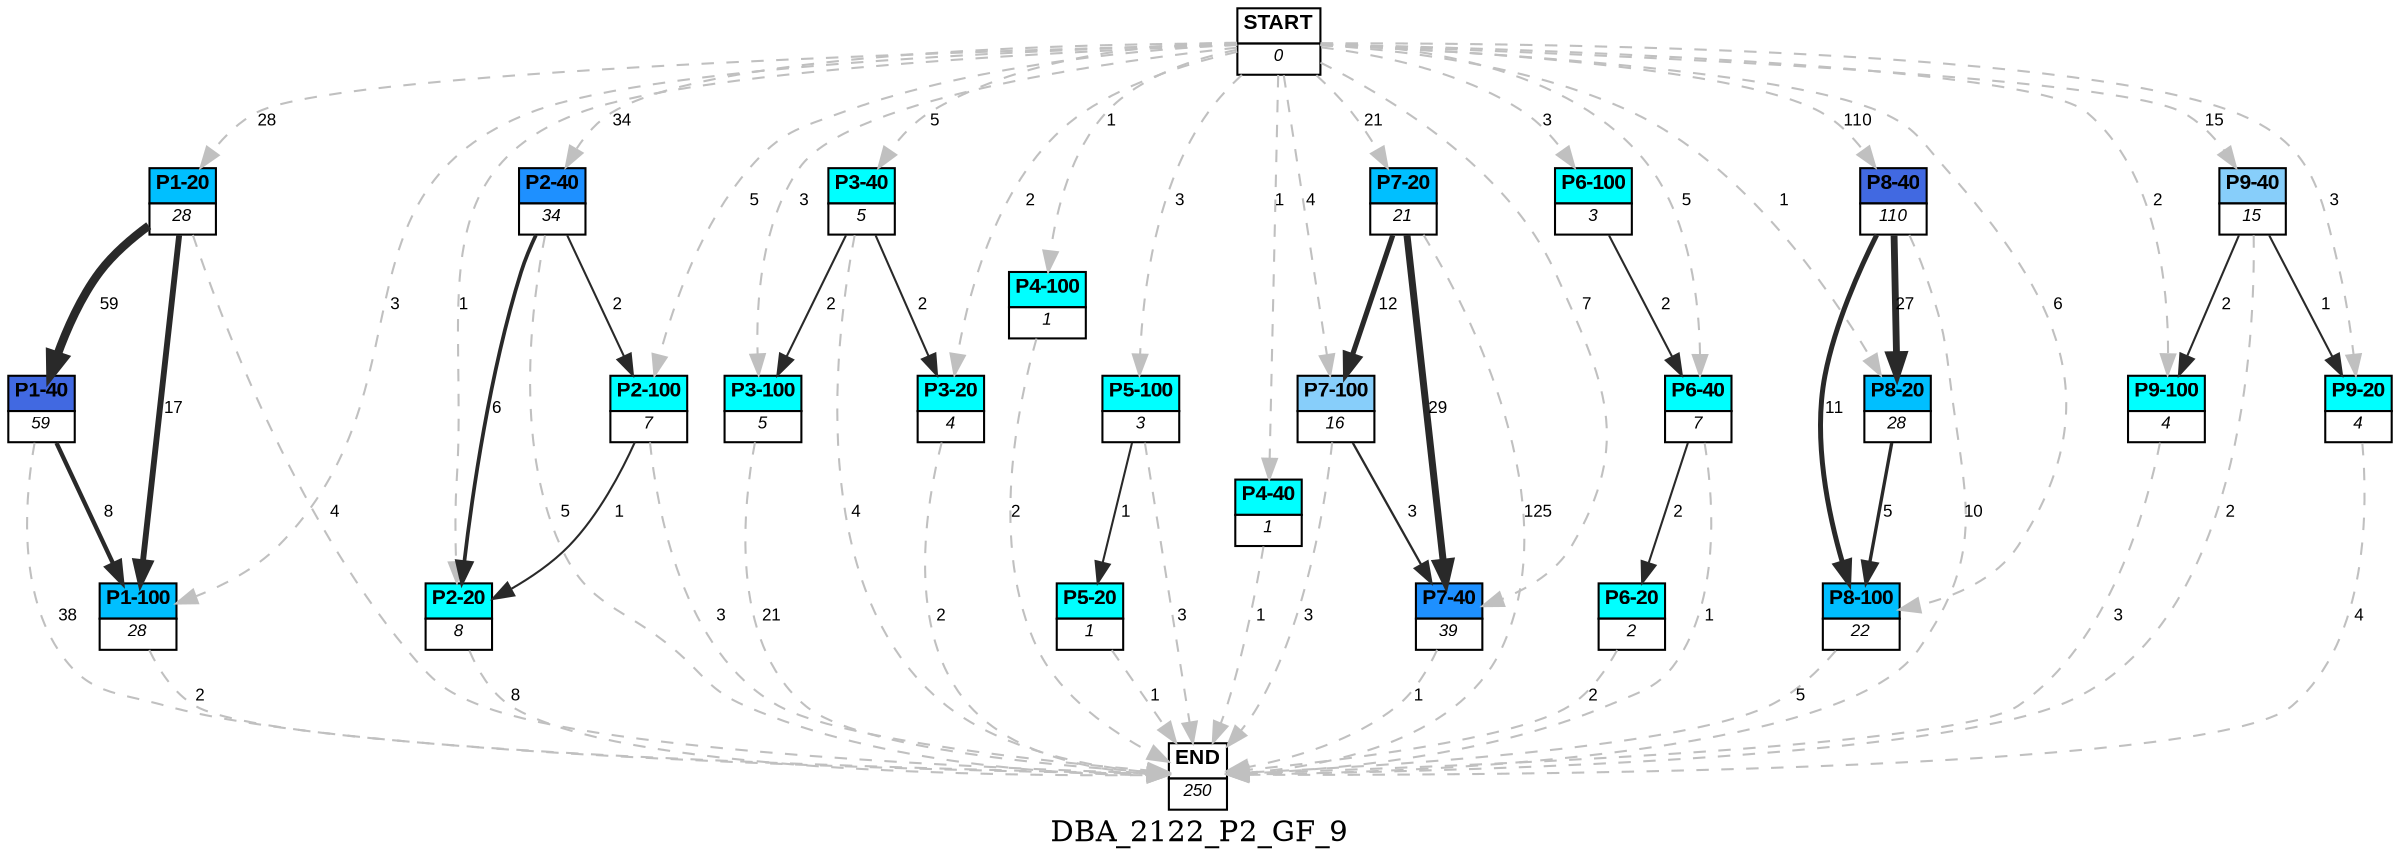digraph DBA_2122_P2_GF_9 {
	label=DBA_2122_P2_GF_9;
	dpi = 150
	size="16,11!";
	margin = 0;
"START" [shape=plain, label=<<table border="0" cellborder="1" cellspacing="0"><tr><td bgcolor="white"><FONT face="Arial" POINT-SIZE="10"><b>START</b></FONT></td></tr><tr><td bgcolor="white"><FONT face="Arial" POINT-SIZE="8"><i>0</i></FONT></td></tr></table>>]

"P1-20" [shape=plain, label=<<table border="0" cellborder="1" cellspacing="0"><tr><td bgcolor="deepskyblue"><FONT face="Arial" POINT-SIZE="10"><b>P1-20</b></FONT></td></tr><tr><td bgcolor="white"><FONT face="Arial" POINT-SIZE="8"><i>28</i></FONT></td></tr></table>>]

"P1-40" [shape=plain, label=<<table border="0" cellborder="1" cellspacing="0"><tr><td bgcolor="royalblue"><FONT face="Arial" POINT-SIZE="10"><b>P1-40</b></FONT></td></tr><tr><td bgcolor="white"><FONT face="Arial" POINT-SIZE="8"><i>59</i></FONT></td></tr></table>>]

"P1-100" [shape=plain, label=<<table border="0" cellborder="1" cellspacing="0"><tr><td bgcolor="deepskyblue"><FONT face="Arial" POINT-SIZE="10"><b>P1-100</b></FONT></td></tr><tr><td bgcolor="white"><FONT face="Arial" POINT-SIZE="8"><i>28</i></FONT></td></tr></table>>]

"P2-40" [shape=plain, label=<<table border="0" cellborder="1" cellspacing="0"><tr><td bgcolor="dodgerblue"><FONT face="Arial" POINT-SIZE="10"><b>P2-40</b></FONT></td></tr><tr><td bgcolor="white"><FONT face="Arial" POINT-SIZE="8"><i>34</i></FONT></td></tr></table>>]

"P2-20" [shape=plain, label=<<table border="0" cellborder="1" cellspacing="0"><tr><td bgcolor="aqua"><FONT face="Arial" POINT-SIZE="10"><b>P2-20</b></FONT></td></tr><tr><td bgcolor="white"><FONT face="Arial" POINT-SIZE="8"><i>8</i></FONT></td></tr></table>>]

"P3-40" [shape=plain, label=<<table border="0" cellborder="1" cellspacing="0"><tr><td bgcolor="aqua"><FONT face="Arial" POINT-SIZE="10"><b>P3-40</b></FONT></td></tr><tr><td bgcolor="white"><FONT face="Arial" POINT-SIZE="8"><i>5</i></FONT></td></tr></table>>]

"P3-20" [shape=plain, label=<<table border="0" cellborder="1" cellspacing="0"><tr><td bgcolor="aqua"><FONT face="Arial" POINT-SIZE="10"><b>P3-20</b></FONT></td></tr><tr><td bgcolor="white"><FONT face="Arial" POINT-SIZE="8"><i>4</i></FONT></td></tr></table>>]

"P3-100" [shape=plain, label=<<table border="0" cellborder="1" cellspacing="0"><tr><td bgcolor="aqua"><FONT face="Arial" POINT-SIZE="10"><b>P3-100</b></FONT></td></tr><tr><td bgcolor="white"><FONT face="Arial" POINT-SIZE="8"><i>5</i></FONT></td></tr></table>>]

"P2-100" [shape=plain, label=<<table border="0" cellborder="1" cellspacing="0"><tr><td bgcolor="aqua"><FONT face="Arial" POINT-SIZE="10"><b>P2-100</b></FONT></td></tr><tr><td bgcolor="white"><FONT face="Arial" POINT-SIZE="8"><i>7</i></FONT></td></tr></table>>]

"P4-100" [shape=plain, label=<<table border="0" cellborder="1" cellspacing="0"><tr><td bgcolor="aqua"><FONT face="Arial" POINT-SIZE="10"><b>P4-100</b></FONT></td></tr><tr><td bgcolor="white"><FONT face="Arial" POINT-SIZE="8"><i>1</i></FONT></td></tr></table>>]

"P5-100" [shape=plain, label=<<table border="0" cellborder="1" cellspacing="0"><tr><td bgcolor="aqua"><FONT face="Arial" POINT-SIZE="10"><b>P5-100</b></FONT></td></tr><tr><td bgcolor="white"><FONT face="Arial" POINT-SIZE="8"><i>3</i></FONT></td></tr></table>>]

"P7-20" [shape=plain, label=<<table border="0" cellborder="1" cellspacing="0"><tr><td bgcolor="deepskyblue"><FONT face="Arial" POINT-SIZE="10"><b>P7-20</b></FONT></td></tr><tr><td bgcolor="white"><FONT face="Arial" POINT-SIZE="8"><i>21</i></FONT></td></tr></table>>]

"P4-40" [shape=plain, label=<<table border="0" cellborder="1" cellspacing="0"><tr><td bgcolor="aqua"><FONT face="Arial" POINT-SIZE="10"><b>P4-40</b></FONT></td></tr><tr><td bgcolor="white"><FONT face="Arial" POINT-SIZE="8"><i>1</i></FONT></td></tr></table>>]

"P5-20" [shape=plain, label=<<table border="0" cellborder="1" cellspacing="0"><tr><td bgcolor="aqua"><FONT face="Arial" POINT-SIZE="10"><b>P5-20</b></FONT></td></tr><tr><td bgcolor="white"><FONT face="Arial" POINT-SIZE="8"><i>1</i></FONT></td></tr></table>>]

"P6-100" [shape=plain, label=<<table border="0" cellborder="1" cellspacing="0"><tr><td bgcolor="aqua"><FONT face="Arial" POINT-SIZE="10"><b>P6-100</b></FONT></td></tr><tr><td bgcolor="white"><FONT face="Arial" POINT-SIZE="8"><i>3</i></FONT></td></tr></table>>]

"P6-40" [shape=plain, label=<<table border="0" cellborder="1" cellspacing="0"><tr><td bgcolor="aqua"><FONT face="Arial" POINT-SIZE="10"><b>P6-40</b></FONT></td></tr><tr><td bgcolor="white"><FONT face="Arial" POINT-SIZE="8"><i>7</i></FONT></td></tr></table>>]

"P6-20" [shape=plain, label=<<table border="0" cellborder="1" cellspacing="0"><tr><td bgcolor="aqua"><FONT face="Arial" POINT-SIZE="10"><b>P6-20</b></FONT></td></tr><tr><td bgcolor="white"><FONT face="Arial" POINT-SIZE="8"><i>2</i></FONT></td></tr></table>>]

"P7-100" [shape=plain, label=<<table border="0" cellborder="1" cellspacing="0"><tr><td bgcolor="lightskyblue"><FONT face="Arial" POINT-SIZE="10"><b>P7-100</b></FONT></td></tr><tr><td bgcolor="white"><FONT face="Arial" POINT-SIZE="8"><i>16</i></FONT></td></tr></table>>]

"P8-40" [shape=plain, label=<<table border="0" cellborder="1" cellspacing="0"><tr><td bgcolor="royalblue"><FONT face="Arial" POINT-SIZE="10"><b>P8-40</b></FONT></td></tr><tr><td bgcolor="white"><FONT face="Arial" POINT-SIZE="8"><i>110</i></FONT></td></tr></table>>]

"P8-20" [shape=plain, label=<<table border="0" cellborder="1" cellspacing="0"><tr><td bgcolor="deepskyblue"><FONT face="Arial" POINT-SIZE="10"><b>P8-20</b></FONT></td></tr><tr><td bgcolor="white"><FONT face="Arial" POINT-SIZE="8"><i>28</i></FONT></td></tr></table>>]

"P8-100" [shape=plain, label=<<table border="0" cellborder="1" cellspacing="0"><tr><td bgcolor="deepskyblue"><FONT face="Arial" POINT-SIZE="10"><b>P8-100</b></FONT></td></tr><tr><td bgcolor="white"><FONT face="Arial" POINT-SIZE="8"><i>22</i></FONT></td></tr></table>>]

"P7-40" [shape=plain, label=<<table border="0" cellborder="1" cellspacing="0"><tr><td bgcolor="dodgerblue"><FONT face="Arial" POINT-SIZE="10"><b>P7-40</b></FONT></td></tr><tr><td bgcolor="white"><FONT face="Arial" POINT-SIZE="8"><i>39</i></FONT></td></tr></table>>]

"P9-40" [shape=plain, label=<<table border="0" cellborder="1" cellspacing="0"><tr><td bgcolor="lightskyblue"><FONT face="Arial" POINT-SIZE="10"><b>P9-40</b></FONT></td></tr><tr><td bgcolor="white"><FONT face="Arial" POINT-SIZE="8"><i>15</i></FONT></td></tr></table>>]

"P9-20" [shape=plain, label=<<table border="0" cellborder="1" cellspacing="0"><tr><td bgcolor="aqua"><FONT face="Arial" POINT-SIZE="10"><b>P9-20</b></FONT></td></tr><tr><td bgcolor="white"><FONT face="Arial" POINT-SIZE="8"><i>4</i></FONT></td></tr></table>>]

"P9-100" [shape=plain, label=<<table border="0" cellborder="1" cellspacing="0"><tr><td bgcolor="aqua"><FONT face="Arial" POINT-SIZE="10"><b>P9-100</b></FONT></td></tr><tr><td bgcolor="white"><FONT face="Arial" POINT-SIZE="8"><i>4</i></FONT></td></tr></table>>]

"END" [shape=plain, label=<<table border="0" cellborder="1" cellspacing="0"><tr><td bgcolor="white"><FONT face="Arial" POINT-SIZE="10"><b>END</b></FONT></td></tr><tr><td bgcolor="white"><FONT face="Arial" POINT-SIZE="8"><i>250</i></FONT></td></tr></table>>]

"START" -> "P1-20" [ style = dashed color=grey label ="28" labelfloat=false fontname="Arial" fontsize=8]

"START" -> "P1-100" [ style = dashed color=grey label ="3" labelfloat=false fontname="Arial" fontsize=8]

"START" -> "P2-40" [ style = dashed color=grey label ="34" labelfloat=false fontname="Arial" fontsize=8]

"START" -> "P2-20" [ style = dashed color=grey label ="1" labelfloat=false fontname="Arial" fontsize=8]

"START" -> "P3-40" [ style = dashed color=grey label ="5" labelfloat=false fontname="Arial" fontsize=8]

"START" -> "P3-20" [ style = dashed color=grey label ="2" labelfloat=false fontname="Arial" fontsize=8]

"START" -> "P3-100" [ style = dashed color=grey label ="3" labelfloat=false fontname="Arial" fontsize=8]

"START" -> "P2-100" [ style = dashed color=grey label ="5" labelfloat=false fontname="Arial" fontsize=8]

"START" -> "P4-100" [ style = dashed color=grey label ="1" labelfloat=false fontname="Arial" fontsize=8]

"START" -> "P5-100" [ style = dashed color=grey label ="3" labelfloat=false fontname="Arial" fontsize=8]

"START" -> "P7-20" [ style = dashed color=grey label ="21" labelfloat=false fontname="Arial" fontsize=8]

"START" -> "P4-40" [ style = dashed color=grey label ="1" labelfloat=false fontname="Arial" fontsize=8]

"START" -> "P6-100" [ style = dashed color=grey label ="3" labelfloat=false fontname="Arial" fontsize=8]

"START" -> "P6-40" [ style = dashed color=grey label ="5" labelfloat=false fontname="Arial" fontsize=8]

"START" -> "P7-100" [ style = dashed color=grey label ="4" labelfloat=false fontname="Arial" fontsize=8]

"START" -> "P8-40" [ style = dashed color=grey label ="110" labelfloat=false fontname="Arial" fontsize=8]

"START" -> "P8-20" [ style = dashed color=grey label ="1" labelfloat=false fontname="Arial" fontsize=8]

"START" -> "P8-100" [ style = dashed color=grey label ="6" labelfloat=false fontname="Arial" fontsize=8]

"START" -> "P7-40" [ style = dashed color=grey label ="7" labelfloat=false fontname="Arial" fontsize=8]

"START" -> "P9-40" [ style = dashed color=grey label ="15" labelfloat=false fontname="Arial" fontsize=8]

"START" -> "P9-20" [ style = dashed color=grey label ="3" labelfloat=false fontname="Arial" fontsize=8]

"START" -> "P9-100" [ style = dashed color=grey label ="2" labelfloat=false fontname="Arial" fontsize=8]

"P1-20" -> "P1-40" [ color=grey16 penwidth = "4.07753744390572"label ="59" labelfloat=false fontname="Arial" fontsize=8]

"P1-20" -> "P1-100" [ color=grey16 penwidth = "2.83321334405622"label ="17" labelfloat=false fontname="Arial" fontsize=8]

"P1-20" -> "END" [ style = dashed color=grey label ="4" labelfloat=false fontname="Arial" fontsize=8]

"P1-40" -> "P1-100" [ color=grey16 penwidth = "2.07944154167984"label ="8" labelfloat=false fontname="Arial" fontsize=8]

"P1-40" -> "END" [ style = dashed color=grey label ="38" labelfloat=false fontname="Arial" fontsize=8]

"P1-100" -> "END" [ style = dashed color=grey label ="2" labelfloat=false fontname="Arial" fontsize=8]

"P2-40" -> "P2-20" [ color=grey16 penwidth = "1.79175946922805"label ="6" labelfloat=false fontname="Arial" fontsize=8]

"P2-40" -> "P2-100" [ color=grey16 penwidth = "1"label ="2" labelfloat=false fontname="Arial" fontsize=8]

"P2-40" -> "END" [ style = dashed color=grey label ="5" labelfloat=false fontname="Arial" fontsize=8]

"P2-20" -> "END" [ style = dashed color=grey label ="8" labelfloat=false fontname="Arial" fontsize=8]

"P3-40" -> "P3-20" [ color=grey16 penwidth = "1"label ="2" labelfloat=false fontname="Arial" fontsize=8]

"P3-40" -> "P3-100" [ color=grey16 penwidth = "1"label ="2" labelfloat=false fontname="Arial" fontsize=8]

"P3-40" -> "END" [ style = dashed color=grey label ="4" labelfloat=false fontname="Arial" fontsize=8]

"P3-20" -> "END" [ style = dashed color=grey label ="2" labelfloat=false fontname="Arial" fontsize=8]

"P3-100" -> "END" [ style = dashed color=grey label ="21" labelfloat=false fontname="Arial" fontsize=8]

"P2-100" -> "P2-20" [ color=grey16 penwidth = "1"label ="1" labelfloat=false fontname="Arial" fontsize=8]

"P2-100" -> "END" [ style = dashed color=grey label ="3" labelfloat=false fontname="Arial" fontsize=8]

"P4-100" -> "END" [ style = dashed color=grey label ="2" labelfloat=false fontname="Arial" fontsize=8]

"P5-100" -> "P5-20" [ color=grey16 penwidth = "1"label ="1" labelfloat=false fontname="Arial" fontsize=8]

"P5-100" -> "END" [ style = dashed color=grey label ="3" labelfloat=false fontname="Arial" fontsize=8]

"P7-20" -> "P7-100" [ color=grey16 penwidth = "2.484906649788"label ="12" labelfloat=false fontname="Arial" fontsize=8]

"P7-20" -> "P7-40" [ color=grey16 penwidth = "3.36729582998647"label ="29" labelfloat=false fontname="Arial" fontsize=8]

"P7-20" -> "END" [ style = dashed color=grey label ="125" labelfloat=false fontname="Arial" fontsize=8]

"P4-40" -> "END" [ style = dashed color=grey label ="1" labelfloat=false fontname="Arial" fontsize=8]

"P5-20" -> "END" [ style = dashed color=grey label ="1" labelfloat=false fontname="Arial" fontsize=8]

"P6-100" -> "P6-40" [ color=grey16 penwidth = "1"label ="2" labelfloat=false fontname="Arial" fontsize=8]

"P6-40" -> "P6-20" [ color=grey16 penwidth = "1"label ="2" labelfloat=false fontname="Arial" fontsize=8]

"P6-40" -> "END" [ style = dashed color=grey label ="1" labelfloat=false fontname="Arial" fontsize=8]

"P6-20" -> "END" [ style = dashed color=grey label ="2" labelfloat=false fontname="Arial" fontsize=8]

"P7-100" -> "P7-40" [ color=grey16 penwidth = "1.09861228866811"label ="3" labelfloat=false fontname="Arial" fontsize=8]

"P7-100" -> "END" [ style = dashed color=grey label ="3" labelfloat=false fontname="Arial" fontsize=8]

"P8-40" -> "P8-20" [ color=grey16 penwidth = "3.29583686600433"label ="27" labelfloat=false fontname="Arial" fontsize=8]

"P8-40" -> "P8-100" [ color=grey16 penwidth = "2.39789527279837"label ="11" labelfloat=false fontname="Arial" fontsize=8]

"P8-40" -> "END" [ style = dashed color=grey label ="10" labelfloat=false fontname="Arial" fontsize=8]

"P8-20" -> "P8-100" [ color=grey16 penwidth = "1.6094379124341"label ="5" labelfloat=false fontname="Arial" fontsize=8]

"P8-100" -> "END" [ style = dashed color=grey label ="5" labelfloat=false fontname="Arial" fontsize=8]

"P7-40" -> "END" [ style = dashed color=grey label ="1" labelfloat=false fontname="Arial" fontsize=8]

"P9-40" -> "P9-20" [ color=grey16 penwidth = "1"label ="1" labelfloat=false fontname="Arial" fontsize=8]

"P9-40" -> "P9-100" [ color=grey16 penwidth = "1"label ="2" labelfloat=false fontname="Arial" fontsize=8]

"P9-40" -> "END" [ style = dashed color=grey label ="2" labelfloat=false fontname="Arial" fontsize=8]

"P9-20" -> "END" [ style = dashed color=grey label ="4" labelfloat=false fontname="Arial" fontsize=8]

"P9-100" -> "END" [ style = dashed color=grey label ="3" labelfloat=false fontname="Arial" fontsize=8]

}
